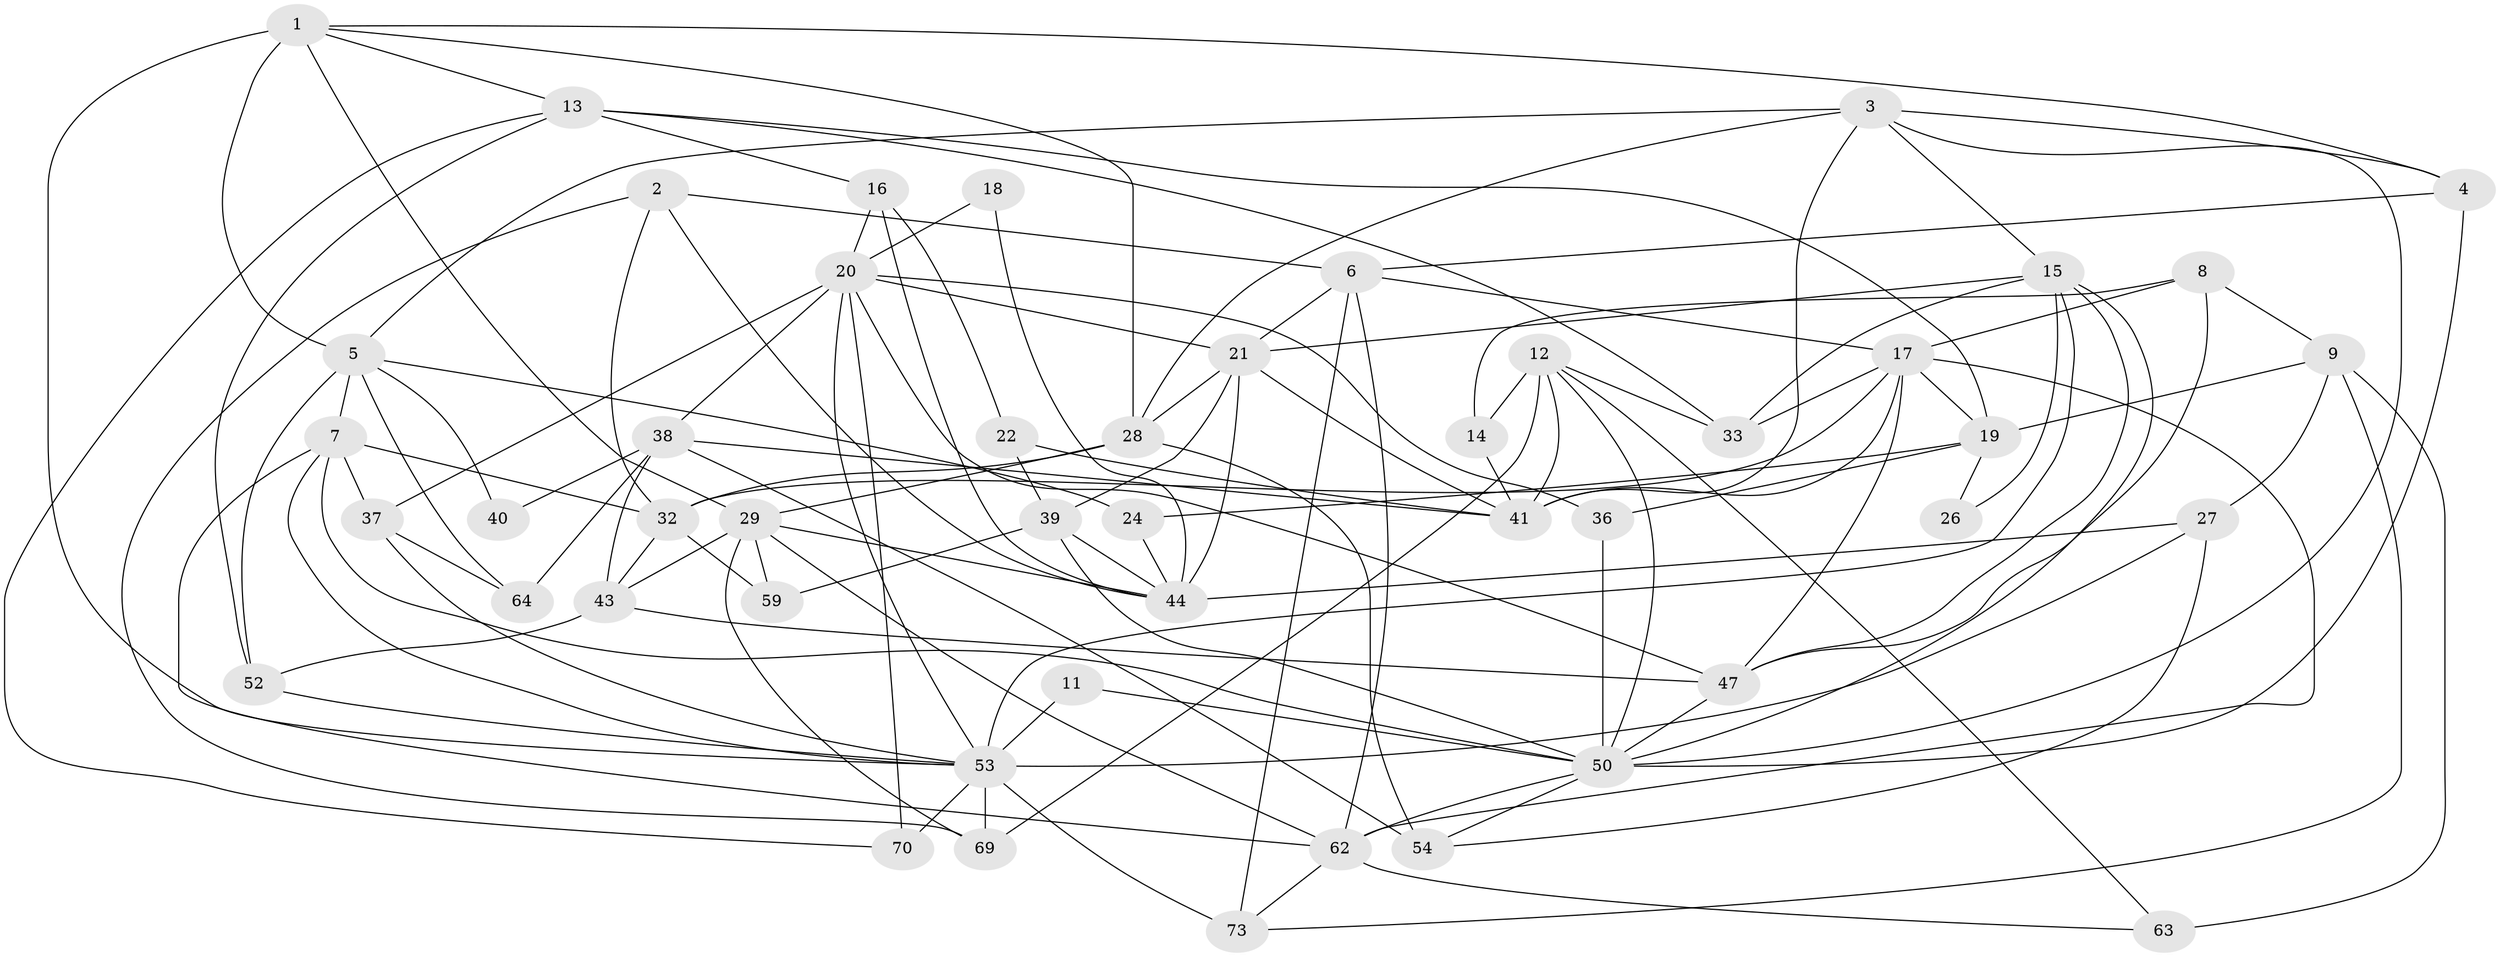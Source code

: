 // Generated by graph-tools (version 1.1) at 2025/24/03/03/25 07:24:02]
// undirected, 48 vertices, 123 edges
graph export_dot {
graph [start="1"]
  node [color=gray90,style=filled];
  1 [super="+34"];
  2;
  3 [super="+30"];
  4 [super="+58"];
  5 [super="+55"];
  6 [super="+23"];
  7 [super="+31"];
  8 [super="+10"];
  9 [super="+77"];
  11;
  12 [super="+56"];
  13 [super="+68"];
  14;
  15 [super="+57"];
  16 [super="+42"];
  17 [super="+60"];
  18;
  19 [super="+48"];
  20 [super="+49"];
  21 [super="+25"];
  22 [super="+35"];
  24;
  26;
  27;
  28 [super="+46"];
  29 [super="+78"];
  32;
  33;
  36;
  37 [super="+61"];
  38 [super="+65"];
  39 [super="+51"];
  40;
  41 [super="+67"];
  43 [super="+75"];
  44 [super="+45"];
  47;
  50 [super="+72"];
  52;
  53 [super="+76"];
  54 [super="+71"];
  59 [super="+66"];
  62 [super="+79"];
  63;
  64;
  69;
  70;
  73 [super="+74"];
  1 -- 13;
  1 -- 5;
  1 -- 4;
  1 -- 53;
  1 -- 28;
  1 -- 29;
  2 -- 32;
  2 -- 6;
  2 -- 69;
  2 -- 44;
  3 -- 5;
  3 -- 50;
  3 -- 15;
  3 -- 28;
  3 -- 4;
  3 -- 41;
  4 -- 6;
  4 -- 50;
  5 -- 52;
  5 -- 40;
  5 -- 24;
  5 -- 64;
  5 -- 7;
  6 -- 73;
  6 -- 62;
  6 -- 17;
  6 -- 21;
  7 -- 50;
  7 -- 37;
  7 -- 32;
  7 -- 62;
  7 -- 53;
  8 -- 9;
  8 -- 14;
  8 -- 17;
  8 -- 47;
  9 -- 63;
  9 -- 73;
  9 -- 27;
  9 -- 19;
  11 -- 50;
  11 -- 53;
  12 -- 33;
  12 -- 41;
  12 -- 63;
  12 -- 50;
  12 -- 69;
  12 -- 14;
  13 -- 52;
  13 -- 16;
  13 -- 33;
  13 -- 19;
  13 -- 70;
  14 -- 41;
  15 -- 50;
  15 -- 26;
  15 -- 33;
  15 -- 47;
  15 -- 53;
  15 -- 21;
  16 -- 22;
  16 -- 44;
  16 -- 20;
  17 -- 32;
  17 -- 33;
  17 -- 47;
  17 -- 19;
  17 -- 62;
  17 -- 41;
  18 -- 44;
  18 -- 20;
  19 -- 36;
  19 -- 24;
  19 -- 26;
  20 -- 47 [weight=2];
  20 -- 21 [weight=2];
  20 -- 70;
  20 -- 36;
  20 -- 38;
  20 -- 53;
  20 -- 37;
  21 -- 44;
  21 -- 28;
  21 -- 39;
  21 -- 41;
  22 -- 39;
  22 -- 41;
  24 -- 44;
  27 -- 54;
  27 -- 44;
  27 -- 53;
  28 -- 54;
  28 -- 29;
  28 -- 32;
  29 -- 69;
  29 -- 44;
  29 -- 62;
  29 -- 59;
  29 -- 43;
  32 -- 43;
  32 -- 59;
  36 -- 50;
  37 -- 53;
  37 -- 64;
  38 -- 40;
  38 -- 54 [weight=2];
  38 -- 64;
  38 -- 43;
  38 -- 41;
  39 -- 59 [weight=2];
  39 -- 44;
  39 -- 50;
  43 -- 52;
  43 -- 47;
  47 -- 50;
  50 -- 54;
  50 -- 62;
  52 -- 53;
  53 -- 73;
  53 -- 69;
  53 -- 70;
  62 -- 63;
  62 -- 73;
}
